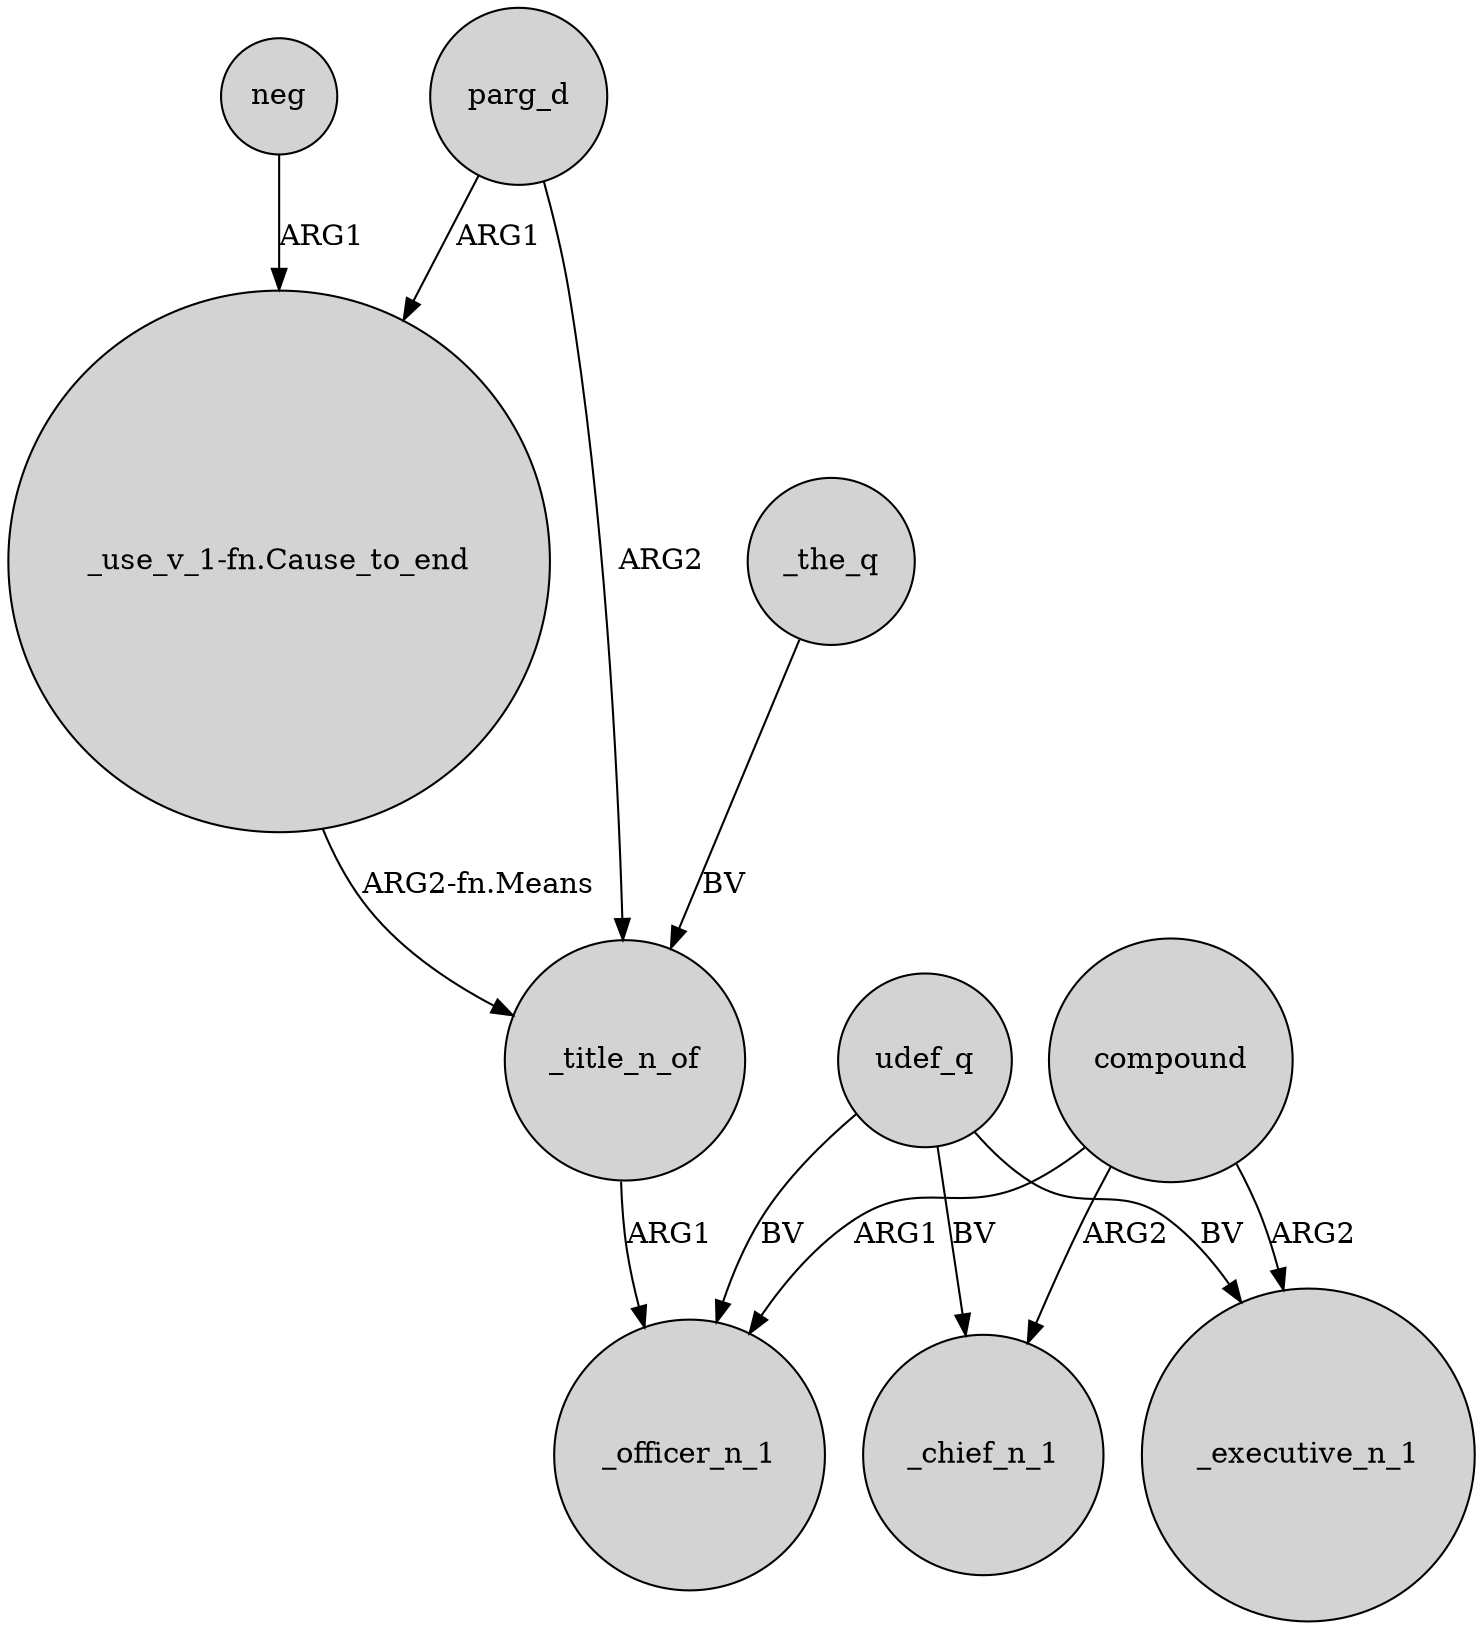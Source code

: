 digraph {
	node [shape=circle style=filled]
	parg_d -> "_use_v_1-fn.Cause_to_end" [label=ARG1]
	neg -> "_use_v_1-fn.Cause_to_end" [label=ARG1]
	compound -> _chief_n_1 [label=ARG2]
	_the_q -> _title_n_of [label=BV]
	parg_d -> _title_n_of [label=ARG2]
	udef_q -> _officer_n_1 [label=BV]
	compound -> _executive_n_1 [label=ARG2]
	compound -> _officer_n_1 [label=ARG1]
	udef_q -> _chief_n_1 [label=BV]
	udef_q -> _executive_n_1 [label=BV]
	_title_n_of -> _officer_n_1 [label=ARG1]
	"_use_v_1-fn.Cause_to_end" -> _title_n_of [label="ARG2-fn.Means"]
}
